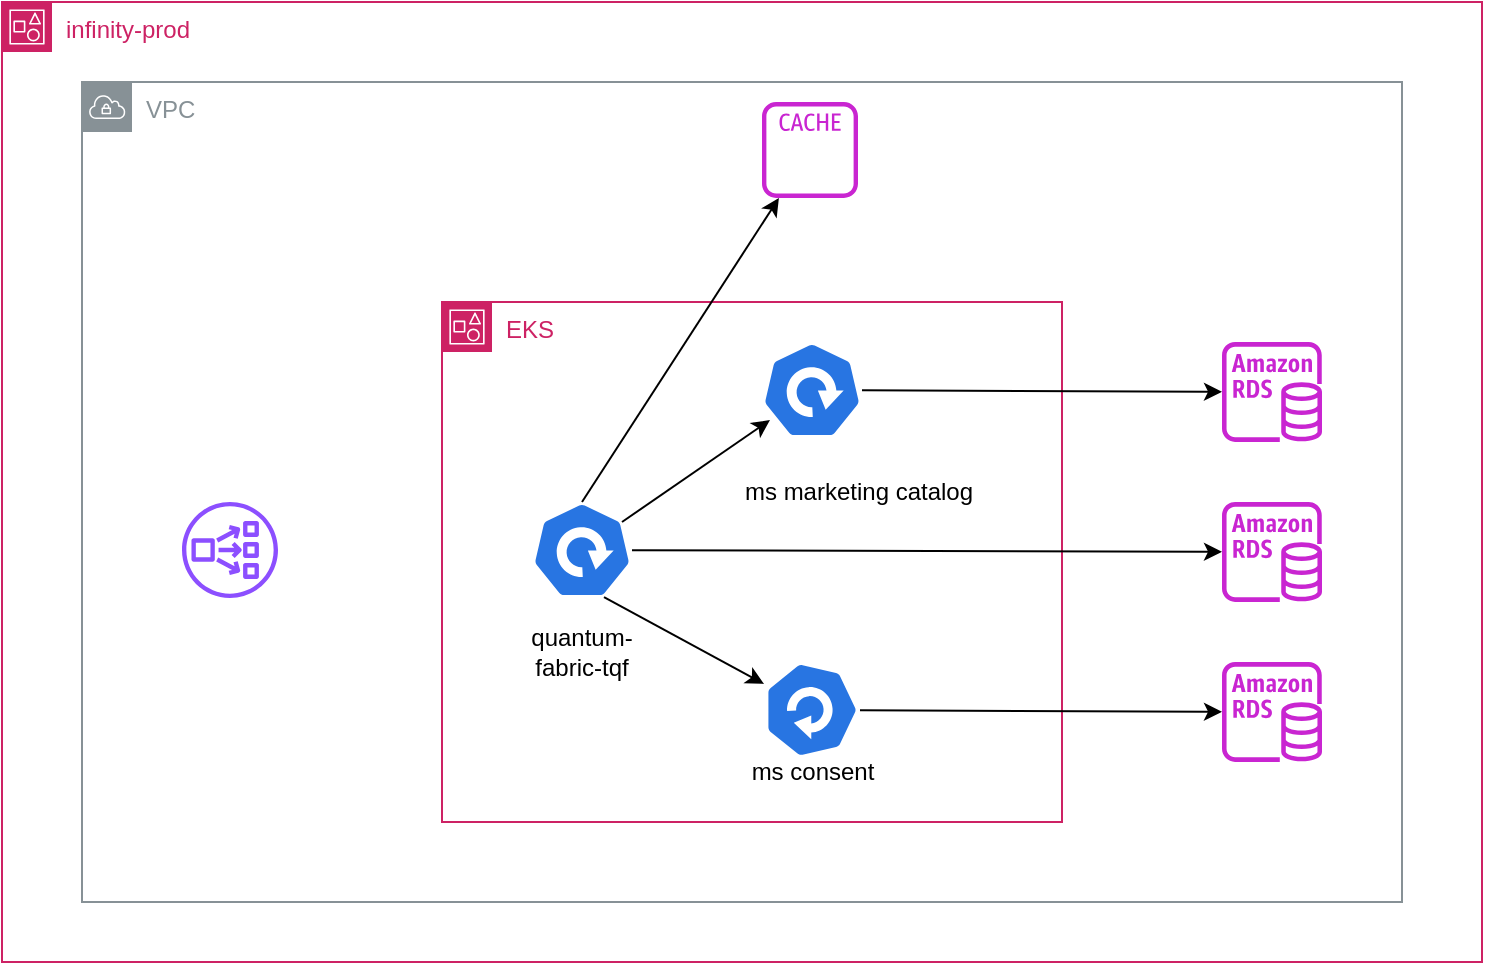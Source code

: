 <mxfile version="28.0.9">
  <diagram name="Page-1" id="E7fMDFsgGGqXA_gxXPvx">
    <mxGraphModel dx="1106" dy="615" grid="1" gridSize="10" guides="1" tooltips="1" connect="1" arrows="1" fold="1" page="1" pageScale="1" pageWidth="850" pageHeight="1100" math="0" shadow="0">
      <root>
        <mxCell id="0" />
        <mxCell id="1" parent="0" />
        <mxCell id="LA3FCLX1lAekXV_oRuU7-1" value="infinity-prod" style="points=[[0,0],[0.25,0],[0.5,0],[0.75,0],[1,0],[1,0.25],[1,0.5],[1,0.75],[1,1],[0.75,1],[0.5,1],[0.25,1],[0,1],[0,0.75],[0,0.5],[0,0.25]];outlineConnect=0;gradientColor=none;html=1;whiteSpace=wrap;fontSize=12;fontStyle=0;container=1;pointerEvents=0;collapsible=0;recursiveResize=0;shape=mxgraph.aws4.group;grIcon=mxgraph.aws4.group_account;strokeColor=#CD2264;fillColor=none;verticalAlign=top;align=left;spacingLeft=30;fontColor=#CD2264;dashed=0;" vertex="1" parent="1">
          <mxGeometry x="190" y="70" width="740" height="480" as="geometry" />
        </mxCell>
        <mxCell id="LA3FCLX1lAekXV_oRuU7-3" value="EKS" style="points=[[0,0],[0.25,0],[0.5,0],[0.75,0],[1,0],[1,0.25],[1,0.5],[1,0.75],[1,1],[0.75,1],[0.5,1],[0.25,1],[0,1],[0,0.75],[0,0.5],[0,0.25]];outlineConnect=0;gradientColor=none;html=1;whiteSpace=wrap;fontSize=12;fontStyle=0;container=1;pointerEvents=0;collapsible=0;recursiveResize=0;shape=mxgraph.aws4.group;grIcon=mxgraph.aws4.group_account;strokeColor=#CD2264;fillColor=none;verticalAlign=top;align=left;spacingLeft=30;fontColor=#CD2264;dashed=0;" vertex="1" parent="LA3FCLX1lAekXV_oRuU7-1">
          <mxGeometry x="220" y="150" width="310" height="260" as="geometry" />
        </mxCell>
        <mxCell id="LA3FCLX1lAekXV_oRuU7-4" value="" style="aspect=fixed;sketch=0;html=1;dashed=0;whitespace=wrap;verticalLabelPosition=bottom;verticalAlign=top;fillColor=#2875E2;strokeColor=#ffffff;points=[[0.005,0.63,0],[0.1,0.2,0],[0.9,0.2,0],[0.5,0,0],[0.995,0.63,0],[0.72,0.99,0],[0.5,1,0],[0.28,0.99,0]];shape=mxgraph.kubernetes.icon2;prIcon=deploy" vertex="1" parent="LA3FCLX1lAekXV_oRuU7-3">
          <mxGeometry x="45" y="100" width="50" height="48" as="geometry" />
        </mxCell>
        <mxCell id="LA3FCLX1lAekXV_oRuU7-5" value="quantum-fabric-tqf" style="text;html=1;align=center;verticalAlign=middle;whiteSpace=wrap;rounded=0;" vertex="1" parent="LA3FCLX1lAekXV_oRuU7-3">
          <mxGeometry x="40" y="160" width="60" height="30" as="geometry" />
        </mxCell>
        <mxCell id="LA3FCLX1lAekXV_oRuU7-6" value="" style="aspect=fixed;sketch=0;html=1;dashed=0;whitespace=wrap;verticalLabelPosition=bottom;verticalAlign=top;fillColor=#2875E2;strokeColor=#ffffff;points=[[0.005,0.63,0],[0.1,0.2,0],[0.9,0.2,0],[0.5,0,0],[0.995,0.63,0],[0.72,0.99,0],[0.5,1,0],[0.28,0.99,0]];shape=mxgraph.kubernetes.icon2;prIcon=deploy" vertex="1" parent="LA3FCLX1lAekXV_oRuU7-3">
          <mxGeometry x="160" y="20" width="50" height="48" as="geometry" />
        </mxCell>
        <mxCell id="LA3FCLX1lAekXV_oRuU7-8" value="ms marketing catalog" style="text;html=1;align=center;verticalAlign=middle;resizable=0;points=[];autosize=1;strokeColor=none;fillColor=none;" vertex="1" parent="LA3FCLX1lAekXV_oRuU7-3">
          <mxGeometry x="137.5" y="80" width="140" height="30" as="geometry" />
        </mxCell>
        <mxCell id="LA3FCLX1lAekXV_oRuU7-9" value="" style="aspect=fixed;sketch=0;html=1;dashed=0;whitespace=wrap;verticalLabelPosition=bottom;verticalAlign=top;fillColor=#2875E2;strokeColor=#ffffff;points=[[0.005,0.63,0],[0.1,0.2,0],[0.9,0.2,0],[0.5,0,0],[0.995,0.63,0],[0.72,0.99,0],[0.5,1,0],[0.28,0.99,0]];shape=mxgraph.kubernetes.icon2;prIcon=deploy;direction=south;" vertex="1" parent="LA3FCLX1lAekXV_oRuU7-3">
          <mxGeometry x="161" y="179" width="48" height="50" as="geometry" />
        </mxCell>
        <mxCell id="LA3FCLX1lAekXV_oRuU7-10" value="ms consent" style="text;html=1;align=center;verticalAlign=middle;whiteSpace=wrap;rounded=0;" vertex="1" parent="LA3FCLX1lAekXV_oRuU7-3">
          <mxGeometry x="137.5" y="220" width="95" height="30" as="geometry" />
        </mxCell>
        <mxCell id="LA3FCLX1lAekXV_oRuU7-21" value="" style="endArrow=classic;html=1;rounded=0;entryX=0.08;entryY=0.813;entryDx=0;entryDy=0;entryPerimeter=0;" edge="1" parent="LA3FCLX1lAekXV_oRuU7-3" target="LA3FCLX1lAekXV_oRuU7-6">
          <mxGeometry width="50" height="50" relative="1" as="geometry">
            <mxPoint x="90" y="110" as="sourcePoint" />
            <mxPoint x="40" y="80" as="targetPoint" />
          </mxGeometry>
        </mxCell>
        <mxCell id="LA3FCLX1lAekXV_oRuU7-22" value="" style="endArrow=classic;html=1;rounded=0;exitX=0.72;exitY=0.99;exitDx=0;exitDy=0;exitPerimeter=0;" edge="1" parent="LA3FCLX1lAekXV_oRuU7-3" source="LA3FCLX1lAekXV_oRuU7-4" target="LA3FCLX1lAekXV_oRuU7-9">
          <mxGeometry width="50" height="50" relative="1" as="geometry">
            <mxPoint x="-10" y="130" as="sourcePoint" />
            <mxPoint x="40" y="80" as="targetPoint" />
          </mxGeometry>
        </mxCell>
        <mxCell id="LA3FCLX1lAekXV_oRuU7-11" value="" style="sketch=0;outlineConnect=0;fontColor=#232F3E;gradientColor=none;fillColor=#C925D1;strokeColor=none;dashed=0;verticalLabelPosition=bottom;verticalAlign=top;align=center;html=1;fontSize=12;fontStyle=0;aspect=fixed;pointerEvents=1;shape=mxgraph.aws4.rds_instance;" vertex="1" parent="LA3FCLX1lAekXV_oRuU7-1">
          <mxGeometry x="610" y="170" width="50" height="50" as="geometry" />
        </mxCell>
        <mxCell id="LA3FCLX1lAekXV_oRuU7-12" value="" style="sketch=0;outlineConnect=0;fontColor=#232F3E;gradientColor=none;fillColor=#C925D1;strokeColor=none;dashed=0;verticalLabelPosition=bottom;verticalAlign=top;align=center;html=1;fontSize=12;fontStyle=0;aspect=fixed;pointerEvents=1;shape=mxgraph.aws4.rds_instance;" vertex="1" parent="LA3FCLX1lAekXV_oRuU7-1">
          <mxGeometry x="610" y="250" width="50" height="50" as="geometry" />
        </mxCell>
        <mxCell id="LA3FCLX1lAekXV_oRuU7-13" value="" style="sketch=0;outlineConnect=0;fontColor=#232F3E;gradientColor=none;fillColor=#C925D1;strokeColor=none;dashed=0;verticalLabelPosition=bottom;verticalAlign=top;align=center;html=1;fontSize=12;fontStyle=0;aspect=fixed;pointerEvents=1;shape=mxgraph.aws4.rds_instance;" vertex="1" parent="LA3FCLX1lAekXV_oRuU7-1">
          <mxGeometry x="610" y="330" width="50" height="50" as="geometry" />
        </mxCell>
        <mxCell id="LA3FCLX1lAekXV_oRuU7-16" value="" style="endArrow=classic;html=1;rounded=0;" edge="1" parent="LA3FCLX1lAekXV_oRuU7-1" source="LA3FCLX1lAekXV_oRuU7-6" target="LA3FCLX1lAekXV_oRuU7-11">
          <mxGeometry width="50" height="50" relative="1" as="geometry">
            <mxPoint x="210" y="280" as="sourcePoint" />
            <mxPoint x="260" y="230" as="targetPoint" />
          </mxGeometry>
        </mxCell>
        <mxCell id="LA3FCLX1lAekXV_oRuU7-17" value="" style="endArrow=classic;html=1;rounded=0;" edge="1" parent="LA3FCLX1lAekXV_oRuU7-1" source="LA3FCLX1lAekXV_oRuU7-4" target="LA3FCLX1lAekXV_oRuU7-12">
          <mxGeometry width="50" height="50" relative="1" as="geometry">
            <mxPoint x="210" y="280" as="sourcePoint" />
            <mxPoint x="260" y="230" as="targetPoint" />
          </mxGeometry>
        </mxCell>
        <mxCell id="LA3FCLX1lAekXV_oRuU7-20" value="" style="endArrow=classic;html=1;rounded=0;" edge="1" parent="LA3FCLX1lAekXV_oRuU7-1" source="LA3FCLX1lAekXV_oRuU7-9" target="LA3FCLX1lAekXV_oRuU7-13">
          <mxGeometry width="50" height="50" relative="1" as="geometry">
            <mxPoint x="210" y="280" as="sourcePoint" />
            <mxPoint x="260" y="230" as="targetPoint" />
          </mxGeometry>
        </mxCell>
        <mxCell id="LA3FCLX1lAekXV_oRuU7-23" value="" style="sketch=0;outlineConnect=0;fontColor=#232F3E;gradientColor=none;fillColor=#C925D1;strokeColor=none;dashed=0;verticalLabelPosition=bottom;verticalAlign=top;align=center;html=1;fontSize=12;fontStyle=0;aspect=fixed;pointerEvents=1;shape=mxgraph.aws4.cache_node;" vertex="1" parent="LA3FCLX1lAekXV_oRuU7-1">
          <mxGeometry x="380" y="50" width="48" height="48" as="geometry" />
        </mxCell>
        <mxCell id="LA3FCLX1lAekXV_oRuU7-24" value="" style="endArrow=classic;html=1;rounded=0;exitX=0.5;exitY=0;exitDx=0;exitDy=0;exitPerimeter=0;" edge="1" parent="LA3FCLX1lAekXV_oRuU7-1" source="LA3FCLX1lAekXV_oRuU7-4" target="LA3FCLX1lAekXV_oRuU7-23">
          <mxGeometry width="50" height="50" relative="1" as="geometry">
            <mxPoint x="210" y="280" as="sourcePoint" />
            <mxPoint x="260" y="230" as="targetPoint" />
          </mxGeometry>
        </mxCell>
        <mxCell id="LA3FCLX1lAekXV_oRuU7-25" value="VPC" style="sketch=0;outlineConnect=0;gradientColor=none;html=1;whiteSpace=wrap;fontSize=12;fontStyle=0;shape=mxgraph.aws4.group;grIcon=mxgraph.aws4.group_vpc;strokeColor=#879196;fillColor=none;verticalAlign=top;align=left;spacingLeft=30;fontColor=#879196;dashed=0;" vertex="1" parent="1">
          <mxGeometry x="230" y="110" width="660" height="410" as="geometry" />
        </mxCell>
        <mxCell id="LA3FCLX1lAekXV_oRuU7-26" value="" style="sketch=0;outlineConnect=0;fontColor=#232F3E;gradientColor=none;fillColor=#8C4FFF;strokeColor=none;dashed=0;verticalLabelPosition=bottom;verticalAlign=top;align=center;html=1;fontSize=12;fontStyle=0;aspect=fixed;pointerEvents=1;shape=mxgraph.aws4.network_load_balancer;" vertex="1" parent="1">
          <mxGeometry x="280" y="320" width="48" height="48" as="geometry" />
        </mxCell>
      </root>
    </mxGraphModel>
  </diagram>
</mxfile>
